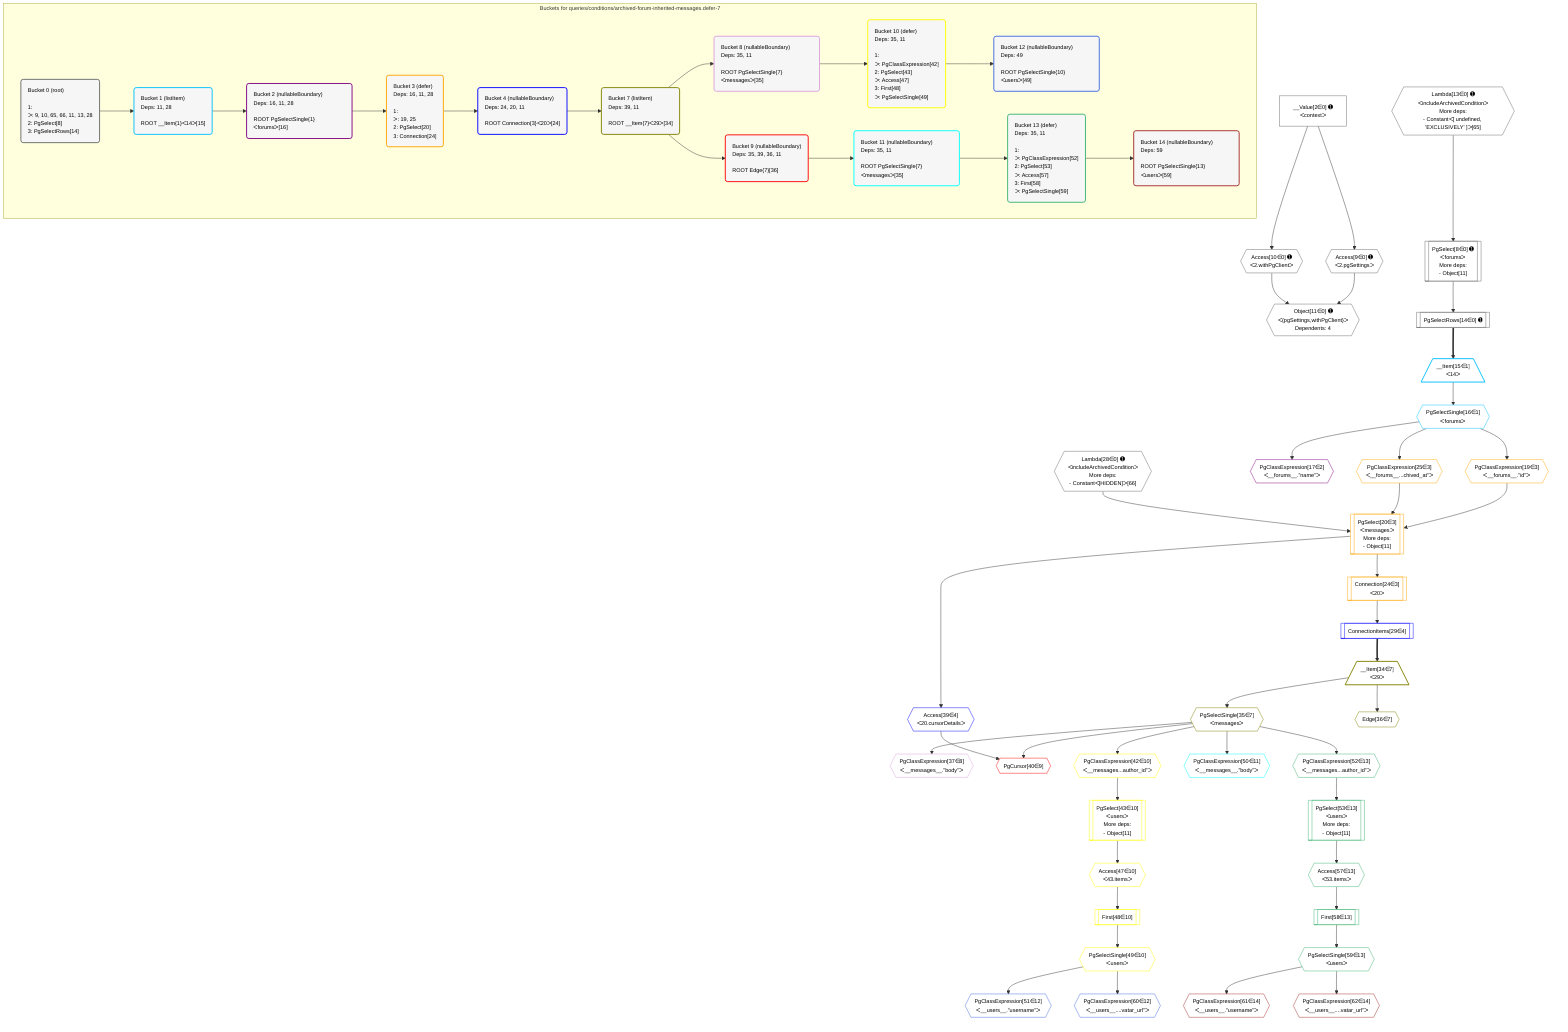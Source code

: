 %%{init: {'themeVariables': { 'fontSize': '12px'}}}%%
graph TD
    classDef path fill:#eee,stroke:#000,color:#000
    classDef plan fill:#fff,stroke-width:1px,color:#000
    classDef itemplan fill:#fff,stroke-width:2px,color:#000
    classDef unbatchedplan fill:#dff,stroke-width:1px,color:#000
    classDef sideeffectplan fill:#fcc,stroke-width:2px,color:#000
    classDef bucket fill:#f6f6f6,color:#000,stroke-width:2px,text-align:left

    subgraph "Buckets for queries/conditions/archived-forum-inherited-messages.defer-7"
    Bucket0("Bucket 0 (root)<br /><br />1: <br />ᐳ: 9, 10, 65, 66, 11, 13, 28<br />2: PgSelect[8]<br />3: PgSelectRows[14]"):::bucket
    Bucket1("Bucket 1 (listItem)<br />Deps: 11, 28<br /><br />ROOT __Item{1}ᐸ14ᐳ[15]"):::bucket
    Bucket2("Bucket 2 (nullableBoundary)<br />Deps: 16, 11, 28<br /><br />ROOT PgSelectSingle{1}ᐸforumsᐳ[16]"):::bucket
    Bucket3("Bucket 3 (defer)<br />Deps: 16, 11, 28<br /><br />1: <br />ᐳ: 19, 25<br />2: PgSelect[20]<br />3: Connection[24]"):::bucket
    Bucket4("Bucket 4 (nullableBoundary)<br />Deps: 24, 20, 11<br /><br />ROOT Connection{3}ᐸ20ᐳ[24]"):::bucket
    Bucket7("Bucket 7 (listItem)<br />Deps: 39, 11<br /><br />ROOT __Item{7}ᐸ29ᐳ[34]"):::bucket
    Bucket8("Bucket 8 (nullableBoundary)<br />Deps: 35, 11<br /><br />ROOT PgSelectSingle{7}ᐸmessagesᐳ[35]"):::bucket
    Bucket9("Bucket 9 (nullableBoundary)<br />Deps: 35, 39, 36, 11<br /><br />ROOT Edge{7}[36]"):::bucket
    Bucket10("Bucket 10 (defer)<br />Deps: 35, 11<br /><br />1: <br />ᐳ: PgClassExpression[42]<br />2: PgSelect[43]<br />ᐳ: Access[47]<br />3: First[48]<br />ᐳ: PgSelectSingle[49]"):::bucket
    Bucket11("Bucket 11 (nullableBoundary)<br />Deps: 35, 11<br /><br />ROOT PgSelectSingle{7}ᐸmessagesᐳ[35]"):::bucket
    Bucket12("Bucket 12 (nullableBoundary)<br />Deps: 49<br /><br />ROOT PgSelectSingle{10}ᐸusersᐳ[49]"):::bucket
    Bucket13("Bucket 13 (defer)<br />Deps: 35, 11<br /><br />1: <br />ᐳ: PgClassExpression[52]<br />2: PgSelect[53]<br />ᐳ: Access[57]<br />3: First[58]<br />ᐳ: PgSelectSingle[59]"):::bucket
    Bucket14("Bucket 14 (nullableBoundary)<br />Deps: 59<br /><br />ROOT PgSelectSingle{13}ᐸusersᐳ[59]"):::bucket
    end
    Bucket0 --> Bucket1
    Bucket1 --> Bucket2
    Bucket2 --> Bucket3
    Bucket3 --> Bucket4
    Bucket4 --> Bucket7
    Bucket7 --> Bucket8 & Bucket9
    Bucket8 --> Bucket10
    Bucket9 --> Bucket11
    Bucket10 --> Bucket12
    Bucket11 --> Bucket13
    Bucket13 --> Bucket14

    %% plan dependencies
    PgSelect8[["PgSelect[8∈0] ➊<br />ᐸforumsᐳ<br />More deps:<br />- Object[11]"]]:::plan
    Lambda13{{"Lambda[13∈0] ➊<br />ᐸincludeArchivedConditionᐳ<br />More deps:<br />- Constantᐸ[ undefined, 'EXCLUSIVELY' ]ᐳ[65]"}}:::plan
    Lambda13 --> PgSelect8
    Object11{{"Object[11∈0] ➊<br />ᐸ{pgSettings,withPgClient}ᐳ<br />Dependents: 4"}}:::plan
    Access9{{"Access[9∈0] ➊<br />ᐸ2.pgSettingsᐳ"}}:::plan
    Access10{{"Access[10∈0] ➊<br />ᐸ2.withPgClientᐳ"}}:::plan
    Access9 & Access10 --> Object11
    __Value2["__Value[2∈0] ➊<br />ᐸcontextᐳ"]:::plan
    __Value2 --> Access9
    __Value2 --> Access10
    PgSelectRows14[["PgSelectRows[14∈0] ➊"]]:::plan
    PgSelect8 --> PgSelectRows14
    Lambda28{{"Lambda[28∈0] ➊<br />ᐸincludeArchivedConditionᐳ<br />More deps:<br />- Constantᐸ[HIDDEN]ᐳ[66]"}}:::plan
    __Item15[/"__Item[15∈1]<br />ᐸ14ᐳ"\]:::itemplan
    PgSelectRows14 ==> __Item15
    PgSelectSingle16{{"PgSelectSingle[16∈1]<br />ᐸforumsᐳ"}}:::plan
    __Item15 --> PgSelectSingle16
    PgClassExpression17{{"PgClassExpression[17∈2]<br />ᐸ__forums__.”name”ᐳ"}}:::plan
    PgSelectSingle16 --> PgClassExpression17
    PgSelect20[["PgSelect[20∈3]<br />ᐸmessagesᐳ<br />More deps:<br />- Object[11]"]]:::plan
    PgClassExpression19{{"PgClassExpression[19∈3]<br />ᐸ__forums__.”id”ᐳ"}}:::plan
    PgClassExpression25{{"PgClassExpression[25∈3]<br />ᐸ__forums__...chived_at”ᐳ"}}:::plan
    PgClassExpression19 & PgClassExpression25 & Lambda28 --> PgSelect20
    PgSelectSingle16 --> PgClassExpression19
    Connection24[["Connection[24∈3]<br />ᐸ20ᐳ"]]:::plan
    PgSelect20 --> Connection24
    PgSelectSingle16 --> PgClassExpression25
    ConnectionItems29[["ConnectionItems[29∈4]"]]:::plan
    Connection24 --> ConnectionItems29
    Access39{{"Access[39∈4]<br />ᐸ20.cursorDetailsᐳ"}}:::plan
    PgSelect20 --> Access39
    __Item34[/"__Item[34∈7]<br />ᐸ29ᐳ"\]:::itemplan
    ConnectionItems29 ==> __Item34
    PgSelectSingle35{{"PgSelectSingle[35∈7]<br />ᐸmessagesᐳ"}}:::plan
    __Item34 --> PgSelectSingle35
    Edge36{{"Edge[36∈7]"}}:::plan
    __Item34 --> Edge36
    PgClassExpression37{{"PgClassExpression[37∈8]<br />ᐸ__messages__.”body”ᐳ"}}:::plan
    PgSelectSingle35 --> PgClassExpression37
    PgCursor40{{"PgCursor[40∈9]"}}:::plan
    PgSelectSingle35 & Access39 --> PgCursor40
    PgSelect43[["PgSelect[43∈10]<br />ᐸusersᐳ<br />More deps:<br />- Object[11]"]]:::plan
    PgClassExpression42{{"PgClassExpression[42∈10]<br />ᐸ__messages...author_id”ᐳ"}}:::plan
    PgClassExpression42 --> PgSelect43
    PgSelectSingle35 --> PgClassExpression42
    Access47{{"Access[47∈10]<br />ᐸ43.itemsᐳ"}}:::plan
    PgSelect43 --> Access47
    First48[["First[48∈10]"]]:::plan
    Access47 --> First48
    PgSelectSingle49{{"PgSelectSingle[49∈10]<br />ᐸusersᐳ"}}:::plan
    First48 --> PgSelectSingle49
    PgClassExpression50{{"PgClassExpression[50∈11]<br />ᐸ__messages__.”body”ᐳ"}}:::plan
    PgSelectSingle35 --> PgClassExpression50
    PgClassExpression51{{"PgClassExpression[51∈12]<br />ᐸ__users__.”username”ᐳ"}}:::plan
    PgSelectSingle49 --> PgClassExpression51
    PgClassExpression60{{"PgClassExpression[60∈12]<br />ᐸ__users__....vatar_url”ᐳ"}}:::plan
    PgSelectSingle49 --> PgClassExpression60
    PgSelect53[["PgSelect[53∈13]<br />ᐸusersᐳ<br />More deps:<br />- Object[11]"]]:::plan
    PgClassExpression52{{"PgClassExpression[52∈13]<br />ᐸ__messages...author_id”ᐳ"}}:::plan
    PgClassExpression52 --> PgSelect53
    PgSelectSingle35 --> PgClassExpression52
    Access57{{"Access[57∈13]<br />ᐸ53.itemsᐳ"}}:::plan
    PgSelect53 --> Access57
    First58[["First[58∈13]"]]:::plan
    Access57 --> First58
    PgSelectSingle59{{"PgSelectSingle[59∈13]<br />ᐸusersᐳ"}}:::plan
    First58 --> PgSelectSingle59
    PgClassExpression61{{"PgClassExpression[61∈14]<br />ᐸ__users__.”username”ᐳ"}}:::plan
    PgSelectSingle59 --> PgClassExpression61
    PgClassExpression62{{"PgClassExpression[62∈14]<br />ᐸ__users__....vatar_url”ᐳ"}}:::plan
    PgSelectSingle59 --> PgClassExpression62

    %% define steps
    classDef bucket0 stroke:#696969
    class Bucket0,__Value2,PgSelect8,Access9,Access10,Object11,Lambda13,PgSelectRows14,Lambda28 bucket0
    classDef bucket1 stroke:#00bfff
    class Bucket1,__Item15,PgSelectSingle16 bucket1
    classDef bucket2 stroke:#7f007f
    class Bucket2,PgClassExpression17 bucket2
    classDef bucket3 stroke:#ffa500
    class Bucket3,PgClassExpression19,PgSelect20,Connection24,PgClassExpression25 bucket3
    classDef bucket4 stroke:#0000ff
    class Bucket4,ConnectionItems29,Access39 bucket4
    classDef bucket7 stroke:#808000
    class Bucket7,__Item34,PgSelectSingle35,Edge36 bucket7
    classDef bucket8 stroke:#dda0dd
    class Bucket8,PgClassExpression37 bucket8
    classDef bucket9 stroke:#ff0000
    class Bucket9,PgCursor40 bucket9
    classDef bucket10 stroke:#ffff00
    class Bucket10,PgClassExpression42,PgSelect43,Access47,First48,PgSelectSingle49 bucket10
    classDef bucket11 stroke:#00ffff
    class Bucket11,PgClassExpression50 bucket11
    classDef bucket12 stroke:#4169e1
    class Bucket12,PgClassExpression51,PgClassExpression60 bucket12
    classDef bucket13 stroke:#3cb371
    class Bucket13,PgClassExpression52,PgSelect53,Access57,First58,PgSelectSingle59 bucket13
    classDef bucket14 stroke:#a52a2a
    class Bucket14,PgClassExpression61,PgClassExpression62 bucket14